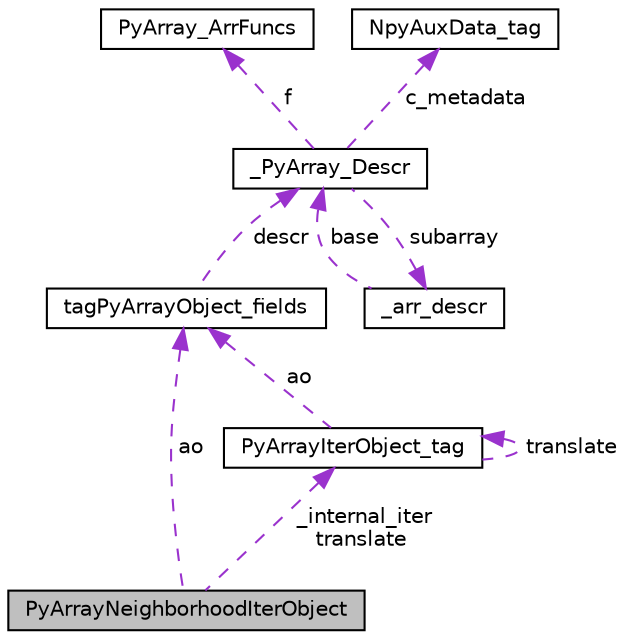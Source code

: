 digraph "PyArrayNeighborhoodIterObject"
{
 // LATEX_PDF_SIZE
  edge [fontname="Helvetica",fontsize="10",labelfontname="Helvetica",labelfontsize="10"];
  node [fontname="Helvetica",fontsize="10",shape=record];
  Node1 [label="PyArrayNeighborhoodIterObject",height=0.2,width=0.4,color="black", fillcolor="grey75", style="filled", fontcolor="black",tooltip=" "];
  Node2 -> Node1 [dir="back",color="darkorchid3",fontsize="10",style="dashed",label=" ao" ,fontname="Helvetica"];
  Node2 [label="tagPyArrayObject_fields",height=0.2,width=0.4,color="black", fillcolor="white", style="filled",URL="$structtagPyArrayObject__fields.html",tooltip=" "];
  Node3 -> Node2 [dir="back",color="darkorchid3",fontsize="10",style="dashed",label=" descr" ,fontname="Helvetica"];
  Node3 [label="_PyArray_Descr",height=0.2,width=0.4,color="black", fillcolor="white", style="filled",URL="$struct__PyArray__Descr.html",tooltip=" "];
  Node4 -> Node3 [dir="back",color="darkorchid3",fontsize="10",style="dashed",label=" f" ,fontname="Helvetica"];
  Node4 [label="PyArray_ArrFuncs",height=0.2,width=0.4,color="black", fillcolor="white", style="filled",URL="$structPyArray__ArrFuncs.html",tooltip=" "];
  Node5 -> Node3 [dir="back",color="darkorchid3",fontsize="10",style="dashed",label=" subarray" ,fontname="Helvetica"];
  Node5 [label="_arr_descr",height=0.2,width=0.4,color="black", fillcolor="white", style="filled",URL="$struct__arr__descr.html",tooltip=" "];
  Node3 -> Node5 [dir="back",color="darkorchid3",fontsize="10",style="dashed",label=" base" ,fontname="Helvetica"];
  Node6 -> Node3 [dir="back",color="darkorchid3",fontsize="10",style="dashed",label=" c_metadata" ,fontname="Helvetica"];
  Node6 [label="NpyAuxData_tag",height=0.2,width=0.4,color="black", fillcolor="white", style="filled",URL="$structNpyAuxData__tag.html",tooltip=" "];
  Node7 -> Node1 [dir="back",color="darkorchid3",fontsize="10",style="dashed",label=" _internal_iter\ntranslate" ,fontname="Helvetica"];
  Node7 [label="PyArrayIterObject_tag",height=0.2,width=0.4,color="black", fillcolor="white", style="filled",URL="$structPyArrayIterObject__tag.html",tooltip=" "];
  Node2 -> Node7 [dir="back",color="darkorchid3",fontsize="10",style="dashed",label=" ao" ,fontname="Helvetica"];
  Node7 -> Node7 [dir="back",color="darkorchid3",fontsize="10",style="dashed",label=" translate" ,fontname="Helvetica"];
}
